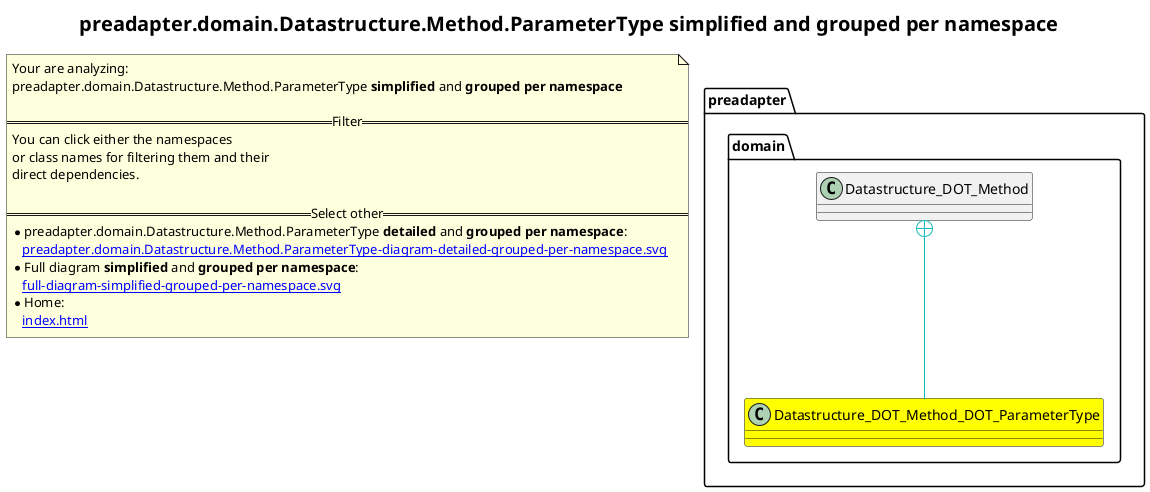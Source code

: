 @startuml
skinparam linetype ortho
title <size:20>preadapter.domain.Datastructure.Method.ParameterType **simplified** and **grouped per namespace**</size>
note "Your are analyzing:\npreadapter.domain.Datastructure.Method.ParameterType **simplified** and **grouped per namespace**\n\n==Filter==\nYou can click either the namespaces \nor class names for filtering them and their\ndirect dependencies.\n\n==Select other==\n* preadapter.domain.Datastructure.Method.ParameterType **detailed** and **grouped per namespace**:\n   [[preadapter.domain.Datastructure.Method.ParameterType-diagram-detailed-grouped-per-namespace.svg]]\n* Full diagram **simplified** and **grouped per namespace**:\n   [[full-diagram-simplified-grouped-per-namespace.svg]]\n* Home:\n   [[index.html]]" as FloatingNote
namespace preadapter [[preadapter-diagram-simplified-grouped-per-namespace.svg]] {
namespace preadapter.domain [[preadapter.domain-diagram-simplified-grouped-per-namespace.svg]] {
  class preadapter.domain.Datastructure_DOT_Method_DOT_ParameterType [[preadapter.domain.Datastructure.Method.ParameterType-diagram-simplified-grouped-per-namespace.svg]] #yellow {
  }
  class preadapter.domain.Datastructure_DOT_Method [[preadapter.domain.Datastructure.Method-diagram-simplified-grouped-per-namespace.svg]]  {
  }
'Compared namespace preadapter.domain [[preadapter.domain-diagram-simplified-grouped-per-namespace.svg]] { with last element of   }
' Closing all previous_sub_namespace_list namespace None because file analysis is finished.
' Closing namespace domain
}
' Closing namespace preadapter
}
 ' *************************************** 
 ' *************************************** 
 ' *************************************** 
' Class relations extracted from namespace:
' preadapter.domain
preadapter.domain.Datastructure_DOT_Method +-[#10BBBB]- preadapter.domain.Datastructure_DOT_Method_DOT_ParameterType 
@enduml